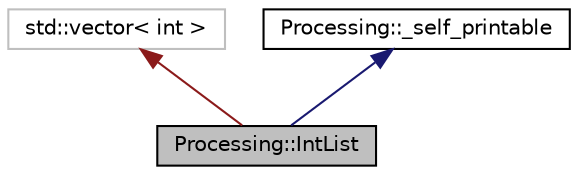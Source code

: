 digraph "Processing::IntList"
{
 // LATEX_PDF_SIZE
  edge [fontname="Helvetica",fontsize="10",labelfontname="Helvetica",labelfontsize="10"];
  node [fontname="Helvetica",fontsize="10",shape=record];
  Node1 [label="Processing::IntList",height=0.2,width=0.4,color="black", fillcolor="grey75", style="filled", fontcolor="black",tooltip="The IntList is offten used as replacement of a array<int>"];
  Node2 -> Node1 [dir="back",color="firebrick4",fontsize="10",style="solid",fontname="Helvetica"];
  Node2 [label="std::vector\< int \>",height=0.2,width=0.4,color="grey75", fillcolor="white", style="filled",tooltip=" "];
  Node3 -> Node1 [dir="back",color="midnightblue",fontsize="10",style="solid",fontname="Helvetica"];
  Node3 [label="Processing::_self_printable",height=0.2,width=0.4,color="black", fillcolor="white", style="filled",URL="$class_processing_1_1__self__printable.html",tooltip="Interface for classes able to make printable representation."];
}

